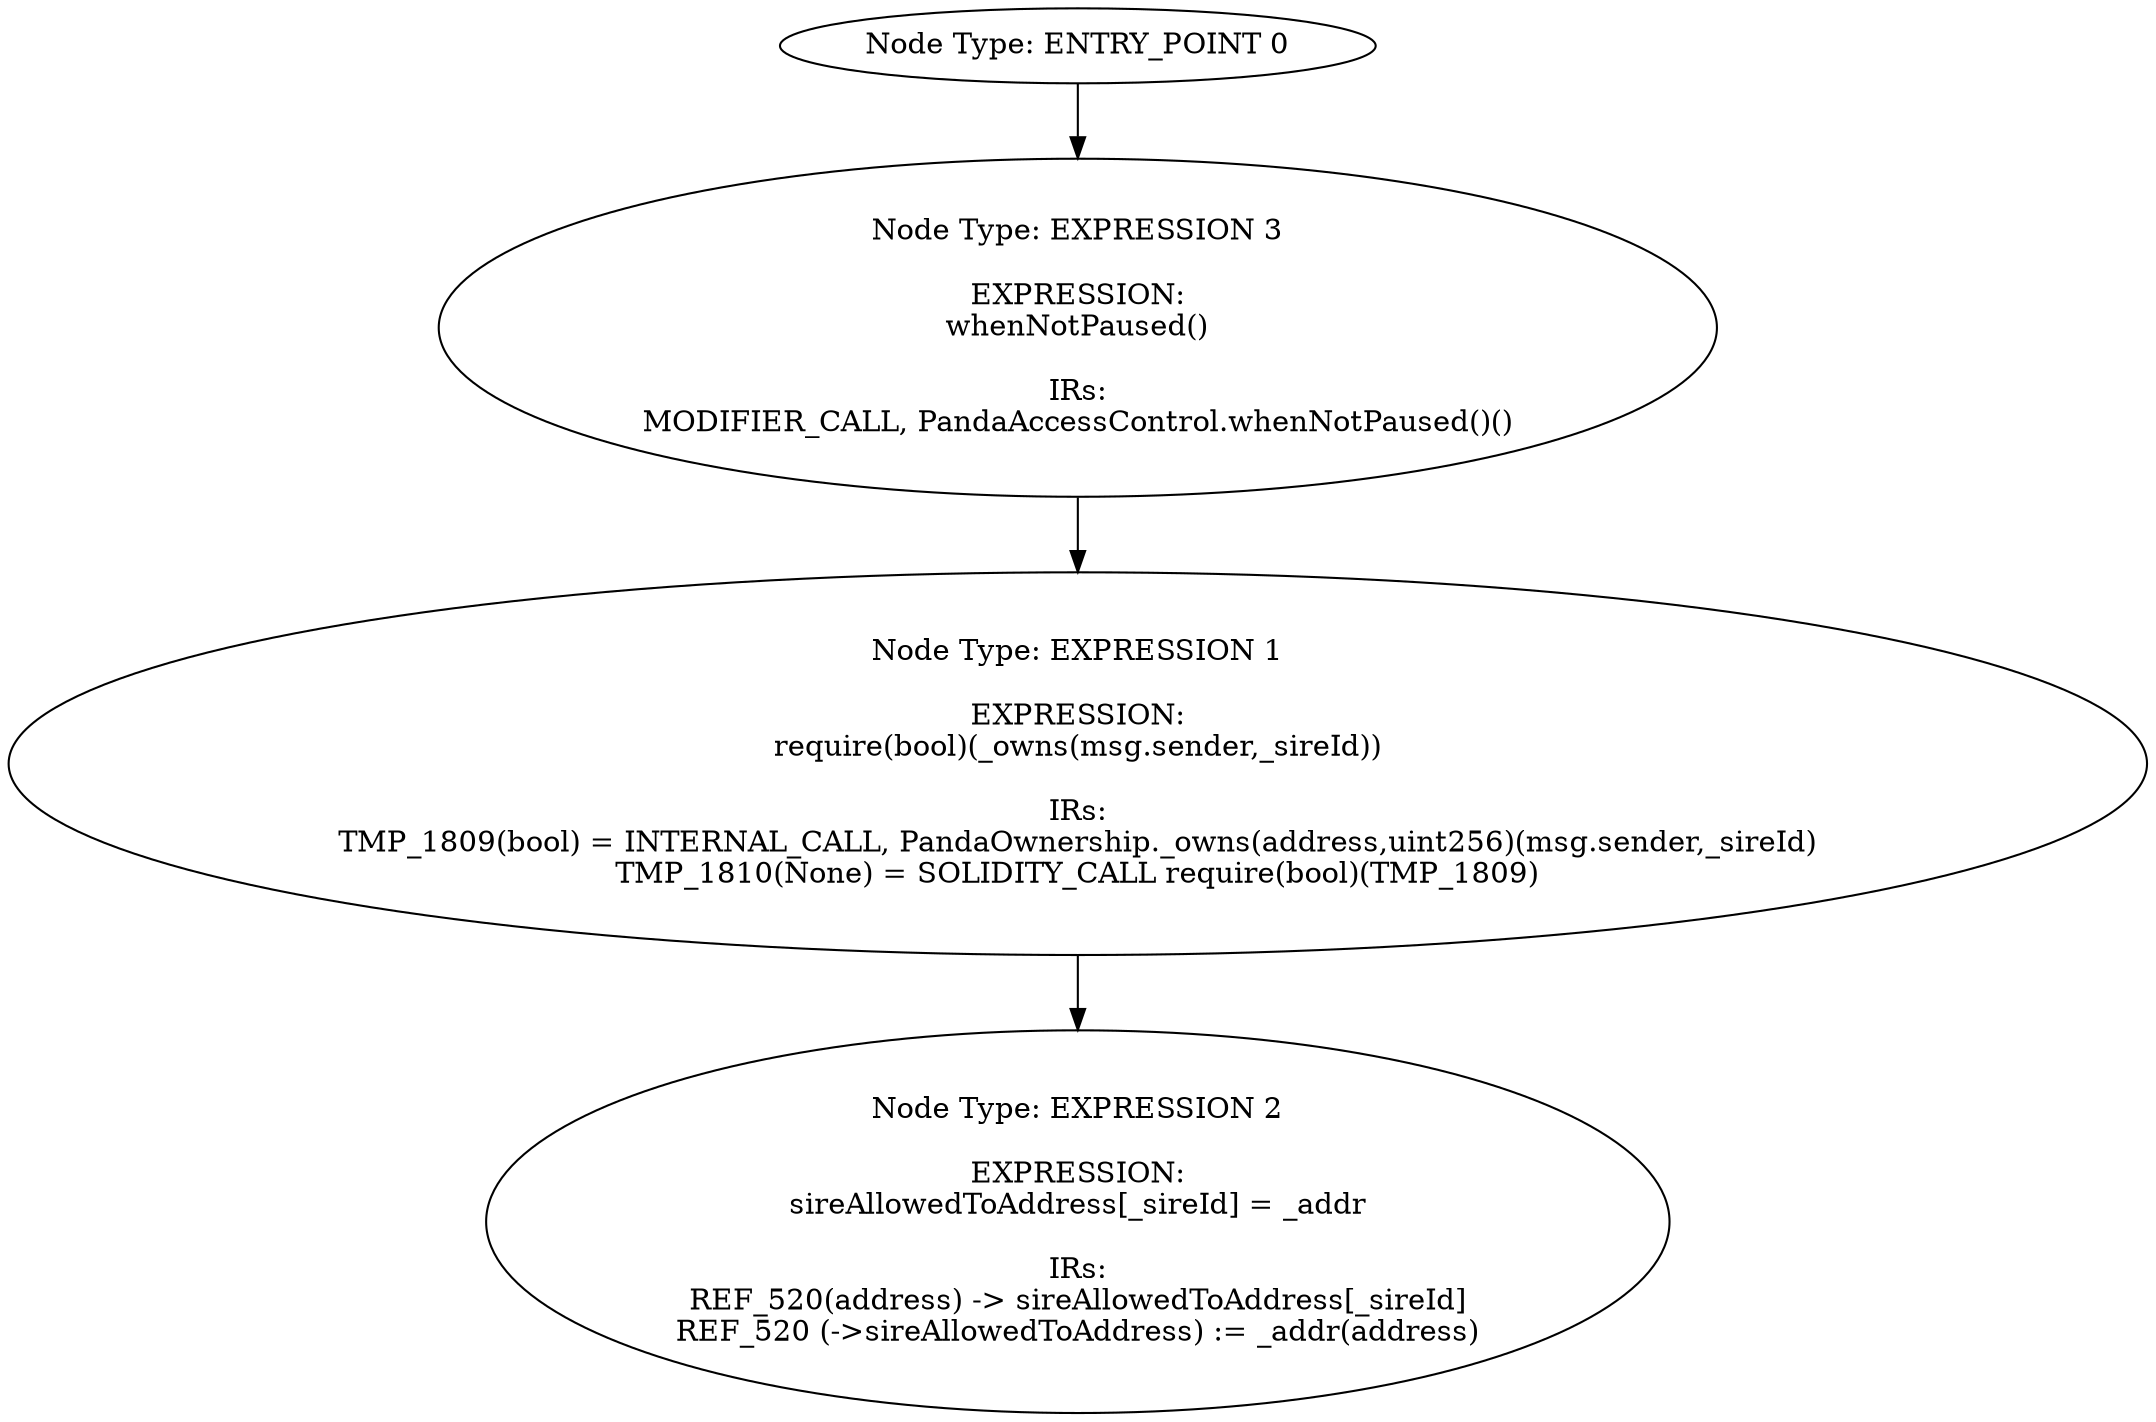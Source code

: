 digraph{
0[label="Node Type: ENTRY_POINT 0
"];
0->3;
1[label="Node Type: EXPRESSION 1

EXPRESSION:
require(bool)(_owns(msg.sender,_sireId))

IRs:
TMP_1809(bool) = INTERNAL_CALL, PandaOwnership._owns(address,uint256)(msg.sender,_sireId)
TMP_1810(None) = SOLIDITY_CALL require(bool)(TMP_1809)"];
1->2;
2[label="Node Type: EXPRESSION 2

EXPRESSION:
sireAllowedToAddress[_sireId] = _addr

IRs:
REF_520(address) -> sireAllowedToAddress[_sireId]
REF_520 (->sireAllowedToAddress) := _addr(address)"];
3[label="Node Type: EXPRESSION 3

EXPRESSION:
whenNotPaused()

IRs:
MODIFIER_CALL, PandaAccessControl.whenNotPaused()()"];
3->1;
}
